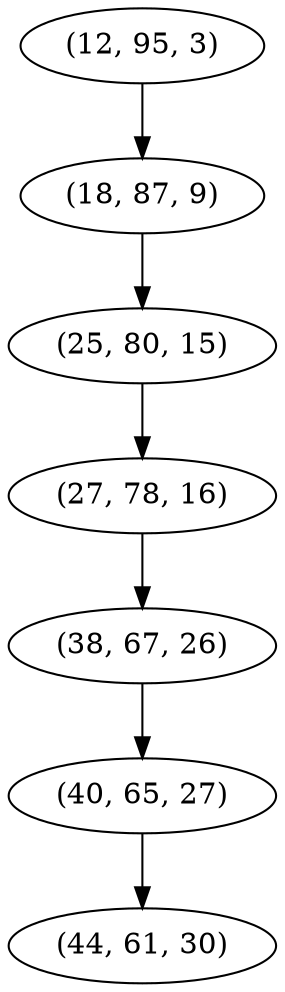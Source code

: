 digraph tree {
    "(12, 95, 3)";
    "(18, 87, 9)";
    "(25, 80, 15)";
    "(27, 78, 16)";
    "(38, 67, 26)";
    "(40, 65, 27)";
    "(44, 61, 30)";
    "(12, 95, 3)" -> "(18, 87, 9)";
    "(18, 87, 9)" -> "(25, 80, 15)";
    "(25, 80, 15)" -> "(27, 78, 16)";
    "(27, 78, 16)" -> "(38, 67, 26)";
    "(38, 67, 26)" -> "(40, 65, 27)";
    "(40, 65, 27)" -> "(44, 61, 30)";
}
